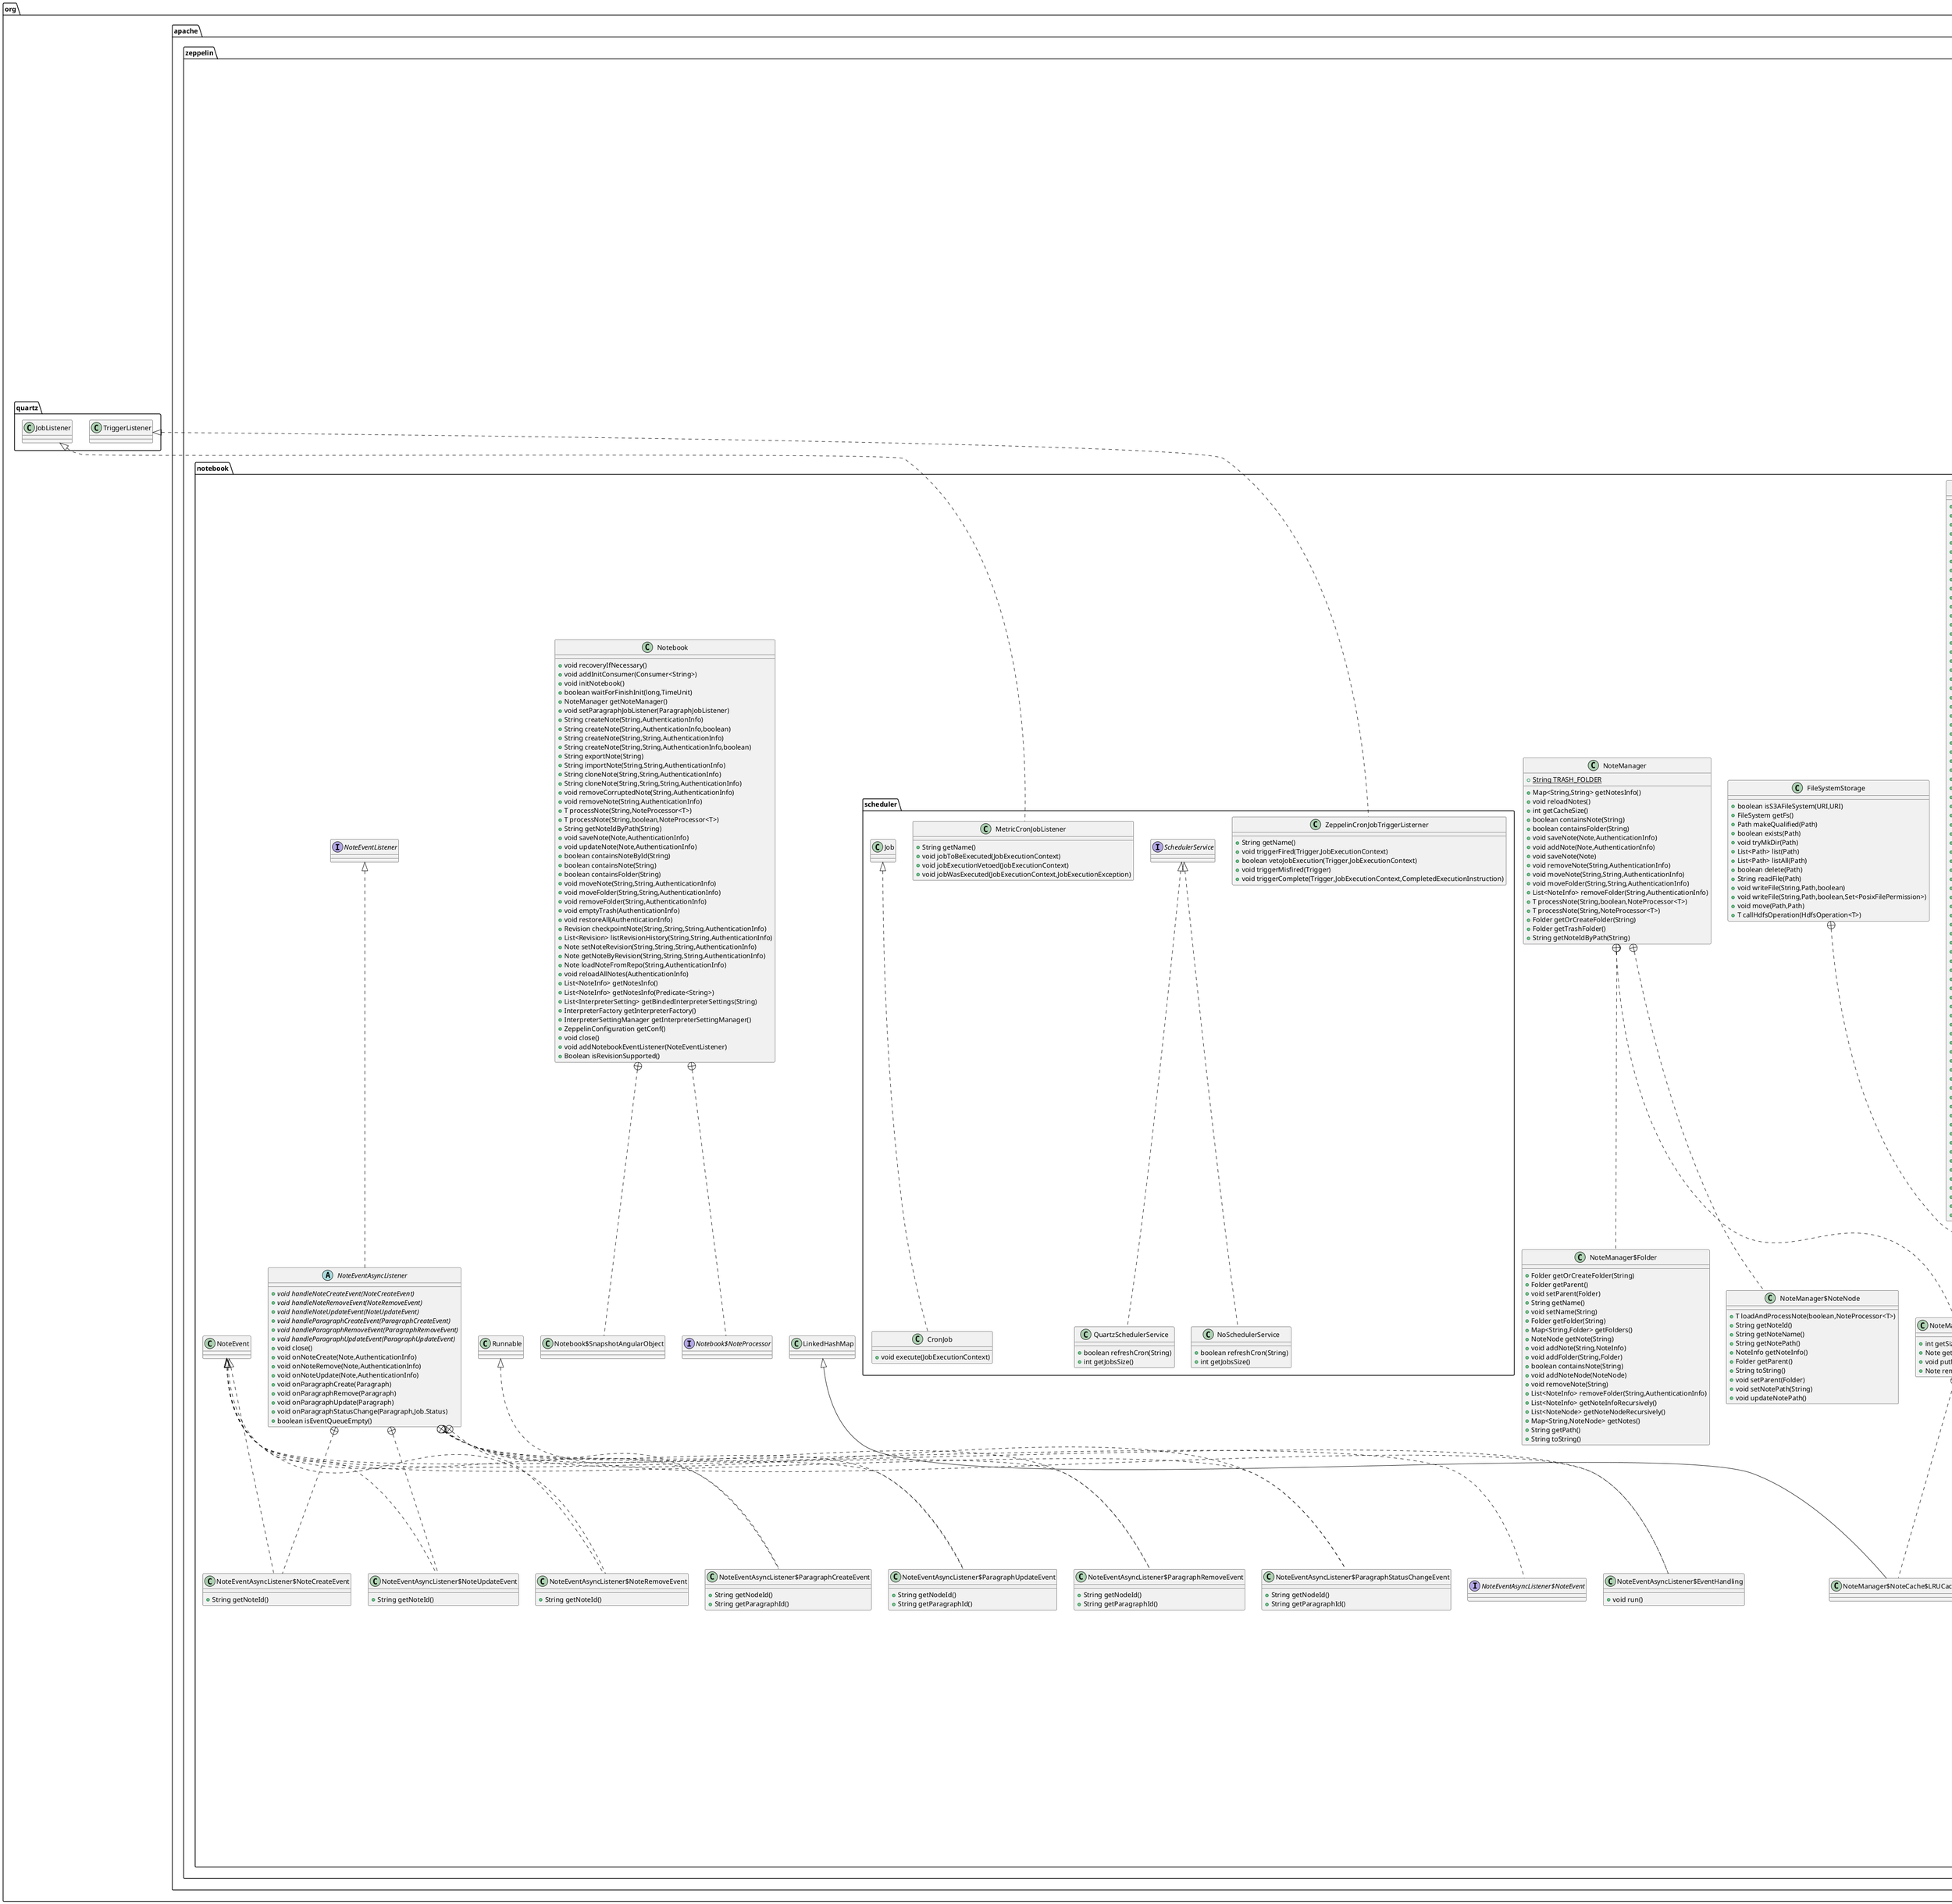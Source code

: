 @startuml
class org.apache.zeppelin.scheduler.ExecutorFactory {
+ {static} ExecutorFactory singleton()
+ ExecutorService createOrGet(String,int)
+ ScheduledExecutorService createOrGetScheduled(String,int)
+ ExecutorService getNoteJobExecutor()
+ void shutdown(String)
+ void shutdownAll()
}

class org.apache.zeppelin.scheduler.ExecutorFactory$InstanceHolder {
}

class org.apache.zeppelin.notebook.Paragraph {
+ GUI settings
+ Map<String,Paragraph> getUserParagraphMap()
+ Paragraph getUserParagraph(String)
+ void setResult(InterpreterResult)
+ Paragraph cloneParagraphForUser(String)
+ void clearUserParagraphs()
+ void addUser(Paragraph,String)
+ String getUser()
+ String getText()
+ void setText(String)
+ void parseText()
+ AuthenticationInfo getAuthenticationInfo()
+ void setAuthenticationInfo(AuthenticationInfo)
+ String getTitle()
+ void setTitle(String)
+ String getIntpText()
+ String getScriptText()
+ void setNote(Note)
+ Note getNote()
+ Map<String,String> getLocalProperties()
+ boolean isEnabled()
+ Interpreter getBindedInterpreter()
+ void setInterpreter(Interpreter)
+ Interpreter getInterpreter()
+ List<InterpreterCompletion> completion(String,int)
+ int calculateCursorPosition(String,int)
+ InterpreterResult getReturn()
+ int progress()
+ Map<String,Object> info()
+ boolean shouldSkipRunParagraph()
+ boolean execute(boolean)
+ boolean execute(String,boolean)
+ void setStatus(Status)
+ void setStatusToUserParagraph(Status)
+ Map<String,Object> getConfig()
+ void setConfig(Map<String,Object>)
+ void mergeConfig(Map<String,Object>)
+ void updateConfig(Map<String,String>)
+ void setReturn(InterpreterResult,Throwable)
+ ApplicationState createOrGetApplicationState(HeliumPackage)
+ ApplicationState getApplicationState(String)
+ List<ApplicationState> getAllApplicationStates()
+ boolean isValidInterpreter(String)
+ void updateRuntimeInfos(String,String,Map<String,String>,String,String)
+ Map<String,ParagraphRuntimeInfo> getRuntimeInfos()
+ void cleanRuntimeInfos()
+ void cleanOutputBuffer()
+ void checkpointOutput()
+ void waitUntilFinished()
+ void waitUntilRunning()
+ boolean equals(Object)
+ int hashCode()
+ String toJson()
+ Paragraph fromJson(String)
+ void updateOutputBuffer(int,InterpreterResult.Type,String)
+ void recover()
+ void setInterpreterNotFound(InterpreterNotFoundException)
+ void setUnexpectedException(Throwable)
}


abstract class org.apache.zeppelin.scheduler.Job {
+ void setId(String)
+ String getId()
+ int hashCode()
+ boolean equals(Object)
+ Status getStatus()
+ void setStatusWithoutNotification(Status)
+ void setStatus(Status)
+ void setListener(JobListener)
+ JobListener getListener()
+ boolean isTerminated()
+ boolean isRunning()
+ void onJobStarted()
+ void onJobEnded()
+ void run()
+ Throwable getException()
+ {abstract}T getReturn()
+ String getJobName()
+ void setJobName(String)
+ {abstract}int progress()
+ {abstract}Map<String,Object> info()
+ void abort()
+ boolean isAborted()
+ Date getDateCreated()
+ Date getDateStarted()
+ void setDateStarted(Date)
+ Date getDateFinished()
+ void setDateFinished(Date)
+ {abstract}void setResult(T)
+ String getErrorMessage()
+ void setErrorMessage(String)
}

enum org.apache.zeppelin.scheduler.Status {
+  UNKNOWN
+  READY
+  PENDING
+  RUNNING
+  FINISHED
+  ERROR
+  ABORT
+ boolean isReady()
+ boolean isRunning()
+ boolean isPending()
+ boolean isCompleted()
+ boolean isAbort()
+ boolean isFailed()
}


class org.apache.zeppelin.notebook.repo.GitNotebookRepo {
+ void init(ZeppelinConfiguration,NoteParser)
+ void move(String,String,String,AuthenticationInfo)
+ void move(String,String,AuthenticationInfo)
+ void remove(String,String,AuthenticationInfo)
+ void remove(String,AuthenticationInfo)
+ Revision checkpoint(String,String,String,AuthenticationInfo)
+ Note get(String,String,String,AuthenticationInfo)
+ List<Revision> revisionHistory(String,String,AuthenticationInfo)
+ Note setNoteRevision(String,String,String,AuthenticationInfo)
+ void close()
}

class org.apache.zeppelin.notebook.FileSystemStorage {
+ boolean isS3AFileSystem(URI,URI)
+ FileSystem getFs()
+ Path makeQualified(Path)
+ boolean exists(Path)
+ void tryMkDir(Path)
+ List<Path> list(Path)
+ List<Path> listAll(Path)
+ boolean delete(Path)
+ String readFile(Path)
+ void writeFile(String,Path,boolean)
+ void writeFile(String,Path,boolean,Set<PosixFilePermission>)
+ void move(Path,Path)
+ T callHdfsOperation(HdfsOperation<T>)
}

interface org.apache.zeppelin.notebook.FileSystemStorage$HdfsOperation {
}
class org.apache.zeppelin.notebook.NoteManager {
+ {static} String TRASH_FOLDER
+ Map<String,String> getNotesInfo()
+ void reloadNotes()
+ int getCacheSize()
+ boolean containsNote(String)
+ boolean containsFolder(String)
+ void saveNote(Note,AuthenticationInfo)
+ void addNote(Note,AuthenticationInfo)
+ void saveNote(Note)
+ void removeNote(String,AuthenticationInfo)
+ void moveNote(String,String,AuthenticationInfo)
+ void moveFolder(String,String,AuthenticationInfo)
+ List<NoteInfo> removeFolder(String,AuthenticationInfo)
+ T processNote(String,boolean,NoteProcessor<T>)
+ T processNote(String,NoteProcessor<T>)
+ Folder getOrCreateFolder(String)
+ Folder getTrashFolder()
+ String getNoteIdByPath(String)
}


class org.apache.zeppelin.notebook.NoteManager$Folder {
+ Folder getOrCreateFolder(String)
+ Folder getParent()
+ void setParent(Folder)
+ String getName()
+ void setName(String)
+ Folder getFolder(String)
+ Map<String,Folder> getFolders()
+ NoteNode getNote(String)
+ void addNote(String,NoteInfo)
+ void addFolder(String,Folder)
+ boolean containsNote(String)
+ void addNoteNode(NoteNode)
+ void removeNote(String)
+ List<NoteInfo> removeFolder(String,AuthenticationInfo)
+ List<NoteInfo> getNoteInfoRecursively()
+ List<NoteNode> getNoteNodeRecursively()
+ Map<String,NoteNode> getNotes()
+ String getPath()
+ String toString()
}

class org.apache.zeppelin.notebook.NoteManager$NoteNode {
+ T loadAndProcessNote(boolean,NoteProcessor<T>)
+ String getNoteId()
+ String getNoteName()
+ String getNotePath()
+ NoteInfo getNoteInfo()
+ Folder getParent()
+ String toString()
+ void setParent(Folder)
+ void setNotePath(String)
+ void updateNotePath()
}

class org.apache.zeppelin.notebook.NoteManager$NoteCache {
+ int getSize()
+ Note getNote(String)
+ void putNote(Note)
+ Note removeNote(String)
}

class org.apache.zeppelin.notebook.NoteManager$NoteCache$LRUCache {
}
interface org.apache.zeppelin.notebook.repo.NotebookRepo {
}
class org.apache.zeppelin.notebook.scheduler.QuartzSchedulerService {
+ boolean refreshCron(String)
+ int getJobsSize()
}

interface org.apache.zeppelin.notebook.repo.NotebookRepoWithVersionControl {
}
class org.apache.zeppelin.notebook.repo.NotebookRepoWithVersionControl$Revision {
+ {static} Revision EMPTY
+ String id
+ String message
+ int time
+ {static} boolean isEmpty(Revision)
}


class org.apache.zeppelin.scheduler.FIFOScheduler {
+ void runJobInScheduler(Job<?>)
+ void stop()
+ void stop(int,TimeUnit)
}

class org.apache.zeppelin.notebook.scheduler.ZeppelinCronJobTriggerListerner {
+ String getName()
+ void triggerFired(Trigger,JobExecutionContext)
+ boolean vetoJobExecution(Trigger,JobExecutionContext)
+ void triggerMisfired(Trigger)
+ void triggerComplete(Trigger,JobExecutionContext,CompletedExecutionInstruction)
}

class org.apache.zeppelin.notebook.repo.NotebookRepoSettingsInfo {
+ Type type
+ List<Map<String,String>> value
+ String selected
+ String name
+ {static} NotebookRepoSettingsInfo newInstance()
}


enum org.apache.zeppelin.notebook.repo.Type {
+  INPUT
+  DROPDOWN
}

class org.apache.zeppelin.notebook.scheduler.NoSchedulerService {
+ boolean refreshCron(String)
+ int getJobsSize()
}

class org.apache.zeppelin.notebook.Note {
+ String getPath()
+ String getParentPath()
+ boolean isParagraphRunning()
+ boolean isPersonalizedMode()
+ void setPersonalizedMode(Boolean)
+ String getId()
+ void setId(String)
+ String getName()
+ void setPath(String)
+ void setVersion(String)
+ String getDefaultInterpreterGroup()
+ void setDefaultInterpreterGroup(String)
+ Map<String,Object> getNoteParams()
+ void setNoteParams(Map<String,Object>)
+ Map<String,Input> getNoteForms()
+ void setNoteForms(Map<String,Input>)
+ void setName(String)
+ InterpreterFactory getInterpreterFactory()
+ void setInterpreterFactory(InterpreterFactory)
+ boolean isCronSupported(ZeppelinConfiguration)
+ void setCronSupported(ZeppelinConfiguration)
+ Credentials getCredentials()
+ void setCredentials(Credentials)
+ List<AngularObject> getAngularObjects(String)
+ void addOrUpdateAngularObject(String,AngularObject)
+ void deleteAngularObject(String,String,String,String)
+ Paragraph addNewParagraph(AuthenticationInfo)
+ void fireParagraphCreateEvent(Paragraph)
+ void fireParagraphRemoveEvent(Paragraph)
+ void fireParagraphUpdateEvent(Paragraph)
+ Paragraph insertNewParagraph(int,AuthenticationInfo)
+ void addParagraph(Paragraph)
+ Paragraph removeParagraph(String,String)
+ void clearParagraphOutputFields(Paragraph)
+ Paragraph clearPersonalizedParagraphOutput(String,String)
+ Paragraph clearParagraphOutput(String)
+ void clearAllParagraphOutput()
+ void moveParagraph(String,int)
+ void moveParagraph(String,int,boolean)
+ boolean isLastParagraph(String)
+ int getParagraphCount()
+ Paragraph getParagraph(String)
+ Paragraph getParagraph(int)
+ Paragraph getLastParagraph()
+ void runAll(AuthenticationInfo,boolean,boolean,Map<String,Object>)
+ boolean run(String)
+ boolean run(String,boolean)
+ boolean run(String,String,boolean,String)
+ boolean haveRunningOrPendingParagraphs()
+ boolean isTrash()
+ List<InterpreterCompletion> completion(String,String,int,AuthenticationInfo)
+ List<Paragraph> getParagraphs()
+ List<InterpreterSetting> getBindedInterpreterSettings(List<String>)
+ List<InterpreterSetting> getUsedInterpreterSettings()
+ Note getUserNote(String)
+ Map<String,Object> getConfig()
+ void setConfig(Map<String,Object>)
+ Map<String,Object> getInfo()
+ void setInfo(Map<String,Object>)
+ void setRunning(boolean)
+ void setIsolatedMode(boolean)
+ boolean isIsolatedMode()
+ void setStartTime(String)
+ String getStartTime()
+ void clearStartTime()
+ boolean isRunning()
+ String toString()
+ String toJson()
+ void postProcessParagraphs()
+ boolean equals(Object)
+ int hashCode()
+ void setNoteEventListeners(List<NoteEventListener>)
+ ReentrantReadWriteLock getLock()
+ void setRemoved(boolean)
+ boolean isRemoved()
+ ExecutionContext getExecutionContext()
+ NoteParser getNoteParser()
+ void setZeppelinConfiguration(ZeppelinConfiguration)
+ void setNoteParser(NoteParser)
}

interface org.apache.zeppelin.scheduler.JobListener {
}
class org.apache.zeppelin.notebook.repo.NotebookRepoWithSettings {
+ {static} NotebookRepoWithSettings EMPTY
+ String name
+ String className
+ List<NotebookRepoSettingsInfo> settings
+ {static} Builder builder(String)
+ boolean isEmpty()
}


class org.apache.zeppelin.notebook.repo.NotebookRepoWithSettings$Builder {
+ NotebookRepoWithSettings build()
+ Builder className(String)
+ Builder settings(List<NotebookRepoSettingsInfo>)
}

interface org.apache.zeppelin.notebook.NoteEventListener {
}
class org.apache.zeppelin.notebook.scheduler.CronJob {
+ void execute(JobExecutionContext)
}

abstract class org.apache.zeppelin.scheduler.AbstractScheduler {
+ String getName()
+ List<Job<?>> getAllJobs()
+ Job<?> getJob(String)
+ void submit(Job<?>)
+ Job<?> cancel(String)
+ void run()
+ {abstract}void runJobInScheduler(Job<?>)
+ void stop()
}

abstract class org.apache.zeppelin.scheduler.JobWithProgressPoller {
+ void onJobStarted()
+ void onJobEnded()
}

class org.apache.zeppelin.notebook.repo.InMemoryNotebookRepo {
+ void init(ZeppelinConfiguration,NoteParser)
+ Map<String,NoteInfo> list(AuthenticationInfo)
+ Note get(String,String,AuthenticationInfo)
+ void save(Note,AuthenticationInfo)
+ void move(String,String,String,AuthenticationInfo)
+ void move(String,String,AuthenticationInfo)
+ void remove(String,String,AuthenticationInfo)
+ void remove(String,AuthenticationInfo)
+ void close()
+ List<NotebookRepoSettingsInfo> getSettings(AuthenticationInfo)
+ void updateSettings(Map<String,String>,AuthenticationInfo)
+ void reset()
}

interface org.apache.zeppelin.notebook.scheduler.SchedulerService {
}
abstract class org.apache.zeppelin.notebook.NoteEventAsyncListener {
+ {abstract}void handleNoteCreateEvent(NoteCreateEvent)
+ {abstract}void handleNoteRemoveEvent(NoteRemoveEvent)
+ {abstract}void handleNoteUpdateEvent(NoteUpdateEvent)
+ {abstract}void handleParagraphCreateEvent(ParagraphCreateEvent)
+ {abstract}void handleParagraphRemoveEvent(ParagraphRemoveEvent)
+ {abstract}void handleParagraphUpdateEvent(ParagraphUpdateEvent)
+ void close()
+ void onNoteCreate(Note,AuthenticationInfo)
+ void onNoteRemove(Note,AuthenticationInfo)
+ void onNoteUpdate(Note,AuthenticationInfo)
+ void onParagraphCreate(Paragraph)
+ void onParagraphRemove(Paragraph)
+ void onParagraphUpdate(Paragraph)
+ void onParagraphStatusChange(Paragraph,Job.Status)
+ boolean isEventQueueEmpty()
}

class org.apache.zeppelin.notebook.NoteEventAsyncListener$EventHandling {
+ void run()
}

interface org.apache.zeppelin.notebook.NoteEventAsyncListener$NoteEvent {
}
class org.apache.zeppelin.notebook.NoteEventAsyncListener$NoteCreateEvent {
+ String getNoteId()
}

class org.apache.zeppelin.notebook.NoteEventAsyncListener$NoteUpdateEvent {
+ String getNoteId()
}

class org.apache.zeppelin.notebook.NoteEventAsyncListener$NoteRemoveEvent {
+ String getNoteId()
}

class org.apache.zeppelin.notebook.NoteEventAsyncListener$ParagraphCreateEvent {
+ String getNodeId()
+ String getParagraphId()
}

class org.apache.zeppelin.notebook.NoteEventAsyncListener$ParagraphUpdateEvent {
+ String getNodeId()
+ String getParagraphId()
}

class org.apache.zeppelin.notebook.NoteEventAsyncListener$ParagraphRemoveEvent {
+ String getNodeId()
+ String getParagraphId()
}

class org.apache.zeppelin.notebook.NoteEventAsyncListener$ParagraphStatusChangeEvent {
+ String getNodeId()
+ String getParagraphId()
}

class org.apache.zeppelin.notebook.scheduler.MetricCronJobListener {
+ String getName()
+ void jobToBeExecuted(JobExecutionContext)
+ void jobExecutionVetoed(JobExecutionContext)
+ void jobWasExecuted(JobExecutionContext,JobExecutionException)
}

interface org.apache.zeppelin.scheduler.Scheduler {
}
class org.apache.zeppelin.scheduler.ParallelScheduler {
+ void runJobInScheduler(Job<?>)
+ void stop()
+ void stop(int,TimeUnit)
}

class org.apache.zeppelin.notebook.repo.VFSNotebookRepo {
+ void init(ZeppelinConfiguration,NoteParser)
+ Map<String,NoteInfo> list(AuthenticationInfo)
+ Note get(String,String,AuthenticationInfo)
+ void save(Note,AuthenticationInfo)
+ void move(String,String,String,AuthenticationInfo)
+ void move(String,String,AuthenticationInfo)
+ void remove(String,String,AuthenticationInfo)
+ void remove(String,AuthenticationInfo)
+ void close()
+ List<NotebookRepoSettingsInfo> getSettings(AuthenticationInfo)
+ void updateSettings(Map<String,String>,AuthenticationInfo)
}

abstract class org.apache.zeppelin.notebook.repo.AbstractNotebookRepo {
+ void init(ZeppelinConfiguration,NoteParser)
+ NoteParser getNoteParser()
}

class org.apache.zeppelin.notebook.repo.NotebookRepoSync {
+ void init(ZeppelinConfiguration,NoteParser)
+ List<NotebookRepoWithSettings> getNotebookRepos(AuthenticationInfo)
+ NotebookRepoWithSettings updateNotebookRepo(String,Map<String,String>,AuthenticationInfo)
+ Map<String,NoteInfo> list(AuthenticationInfo)
+ Note get(String,String,AuthenticationInfo)
+ void save(Note,AuthenticationInfo)
+ void move(String,String,String,AuthenticationInfo)
+ void move(String,String,AuthenticationInfo)
+ void remove(String,String,AuthenticationInfo)
+ void remove(String,AuthenticationInfo)
+ void sync(AuthenticationInfo)
+ int getRepoCount()
+ NotebookRepo getRepo(int)
+ void close()
+ boolean isRevisionSupportedInDefaultRepo()
+ boolean isRevisionSupportedInRepo(int)
+ Revision checkpoint(String,String,String,AuthenticationInfo)
+ Note get(String,String,String,AuthenticationInfo)
+ List<Revision> revisionHistory(String,String,AuthenticationInfo)
+ List<NotebookRepoSettingsInfo> getSettings(AuthenticationInfo)
+ void updateSettings(Map<String,String>,AuthenticationInfo)
+ Note setNoteRevision(String,String,String,AuthenticationInfo)
+ NoteParser getNoteParser()
}

class org.apache.zeppelin.scheduler.RemoteScheduler {
+ void runJobInScheduler(Job<?>)
+ void stop(int,TimeUnit)
}

class org.apache.zeppelin.scheduler.RemoteScheduler$JobStatusPoller {
+ void run()
+ void shutdown()
+ Status getStatus()
}

class org.apache.zeppelin.scheduler.RemoteScheduler$JobRunner {
+ boolean isJobSubmittedInRemote()
+ boolean isJobExecuted()
+ void run()
+ void onProgressUpdate(Job<?>,int)
+ void onStatusChange(Job<?>,Status,Status)
}

class org.apache.zeppelin.scheduler.JobProgressPoller {
+ {static} long DEFAULT_INTERVAL_MSEC
+ void run()
}


class org.apache.zeppelin.notebook.Notebook {
+ void recoveryIfNecessary()
+ void addInitConsumer(Consumer<String>)
+ void initNotebook()
+ boolean waitForFinishInit(long,TimeUnit)
+ NoteManager getNoteManager()
+ void setParagraphJobListener(ParagraphJobListener)
+ String createNote(String,AuthenticationInfo)
+ String createNote(String,AuthenticationInfo,boolean)
+ String createNote(String,String,AuthenticationInfo)
+ String createNote(String,String,AuthenticationInfo,boolean)
+ String exportNote(String)
+ String importNote(String,String,AuthenticationInfo)
+ String cloneNote(String,String,AuthenticationInfo)
+ String cloneNote(String,String,String,AuthenticationInfo)
+ void removeCorruptedNote(String,AuthenticationInfo)
+ void removeNote(String,AuthenticationInfo)
+ T processNote(String,NoteProcessor<T>)
+ T processNote(String,boolean,NoteProcessor<T>)
+ String getNoteIdByPath(String)
+ void saveNote(Note,AuthenticationInfo)
+ void updateNote(Note,AuthenticationInfo)
+ boolean containsNoteById(String)
+ boolean containsNote(String)
+ boolean containsFolder(String)
+ void moveNote(String,String,AuthenticationInfo)
+ void moveFolder(String,String,AuthenticationInfo)
+ void removeFolder(String,AuthenticationInfo)
+ void emptyTrash(AuthenticationInfo)
+ void restoreAll(AuthenticationInfo)
+ Revision checkpointNote(String,String,String,AuthenticationInfo)
+ List<Revision> listRevisionHistory(String,String,AuthenticationInfo)
+ Note setNoteRevision(String,String,String,AuthenticationInfo)
+ Note getNoteByRevision(String,String,String,AuthenticationInfo)
+ Note loadNoteFromRepo(String,AuthenticationInfo)
+ void reloadAllNotes(AuthenticationInfo)
+ List<NoteInfo> getNotesInfo()
+ List<NoteInfo> getNotesInfo(Predicate<String>)
+ List<InterpreterSetting> getBindedInterpreterSettings(String)
+ InterpreterFactory getInterpreterFactory()
+ InterpreterSettingManager getInterpreterSettingManager()
+ ZeppelinConfiguration getConf()
+ void close()
+ void addNotebookEventListener(NoteEventListener)
+ Boolean isRevisionSupported()
}

class org.apache.zeppelin.notebook.Notebook$SnapshotAngularObject {
}
interface org.apache.zeppelin.notebook.Notebook$NoteProcessor {
}


org.apache.zeppelin.scheduler.ExecutorFactory +.. org.apache.zeppelin.scheduler.ExecutorFactory$InstanceHolder

org.apache.zeppelin.scheduler.JobWithProgressPoller <|-- org.apache.zeppelin.notebook.Paragraph
org.apache.zeppelin.notebook.repo.NotebookRepoWithVersionControl <|.. org.apache.zeppelin.notebook.repo.GitNotebookRepo
org.apache.zeppelin.notebook.repo.VFSNotebookRepo <|-- org.apache.zeppelin.notebook.repo.GitNotebookRepo
org.apache.zeppelin.notebook.FileSystemStorage +.. org.apache.zeppelin.notebook.FileSystemStorage$HdfsOperation
org.apache.zeppelin.notebook.NoteManager +.. org.apache.zeppelin.notebook.NoteManager$Folder
org.apache.zeppelin.notebook.NoteManager +.. org.apache.zeppelin.notebook.NoteManager$NoteNode
org.apache.zeppelin.notebook.NoteManager +.. org.apache.zeppelin.notebook.NoteManager$NoteCache
org.apache.zeppelin.notebook.NoteManager$NoteCache +.. org.apache.zeppelin.notebook.NoteManager$NoteCache$LRUCache
org.apache.zeppelin.notebook.LinkedHashMap <|-- org.apache.zeppelin.notebook.NoteManager$NoteCache$LRUCache

org.apache.zeppelin.notebook.scheduler.SchedulerService <|.. org.apache.zeppelin.notebook.scheduler.QuartzSchedulerService
org.apache.zeppelin.notebook.repo.NotebookRepo <|-- org.apache.zeppelin.notebook.repo.NotebookRepoWithVersionControl
org.apache.zeppelin.notebook.repo.NotebookRepoWithVersionControl +.. org.apache.zeppelin.notebook.repo.NotebookRepoWithVersionControl$Revision
org.apache.zeppelin.scheduler.AbstractScheduler <|-- org.apache.zeppelin.scheduler.FIFOScheduler
org.quartz.TriggerListener <|.. org.apache.zeppelin.notebook.scheduler.ZeppelinCronJobTriggerListerner
org.apache.zeppelin.notebook.scheduler.SchedulerService <|.. org.apache.zeppelin.notebook.scheduler.NoSchedulerService
org.apache.zeppelin.common.JsonSerializable <|.. org.apache.zeppelin.notebook.Note
org.apache.zeppelin.notebook.repo.NotebookRepoWithSettings +.. org.apache.zeppelin.notebook.repo.NotebookRepoWithSettings$Builder
org.apache.zeppelin.notebook.scheduler.Job <|.. org.apache.zeppelin.notebook.scheduler.CronJob
org.apache.zeppelin.scheduler.Scheduler <|.. org.apache.zeppelin.scheduler.AbstractScheduler
org.apache.zeppelin.scheduler.Job <|-- org.apache.zeppelin.scheduler.JobWithProgressPoller
org.apache.zeppelin.notebook.repo.AbstractNotebookRepo <|-- org.apache.zeppelin.notebook.repo.InMemoryNotebookRepo
org.apache.zeppelin.notebook.NoteEventListener <|.. org.apache.zeppelin.notebook.NoteEventAsyncListener
org.apache.zeppelin.notebook.NoteEventAsyncListener +.. org.apache.zeppelin.notebook.NoteEventAsyncListener$EventHandling
org.apache.zeppelin.notebook.Runnable <|.. org.apache.zeppelin.notebook.NoteEventAsyncListener$EventHandling
org.apache.zeppelin.notebook.NoteEventAsyncListener +.. org.apache.zeppelin.notebook.NoteEventAsyncListener$NoteEvent
org.apache.zeppelin.notebook.NoteEventAsyncListener +.. org.apache.zeppelin.notebook.NoteEventAsyncListener$NoteCreateEvent
org.apache.zeppelin.notebook.NoteEvent <|.. org.apache.zeppelin.notebook.NoteEventAsyncListener$NoteCreateEvent
org.apache.zeppelin.notebook.NoteEventAsyncListener +.. org.apache.zeppelin.notebook.NoteEventAsyncListener$NoteUpdateEvent
org.apache.zeppelin.notebook.NoteEvent <|.. org.apache.zeppelin.notebook.NoteEventAsyncListener$NoteUpdateEvent
org.apache.zeppelin.notebook.NoteEventAsyncListener +.. org.apache.zeppelin.notebook.NoteEventAsyncListener$NoteRemoveEvent
org.apache.zeppelin.notebook.NoteEvent <|.. org.apache.zeppelin.notebook.NoteEventAsyncListener$NoteRemoveEvent
org.apache.zeppelin.notebook.NoteEventAsyncListener +.. org.apache.zeppelin.notebook.NoteEventAsyncListener$ParagraphCreateEvent
org.apache.zeppelin.notebook.NoteEvent <|.. org.apache.zeppelin.notebook.NoteEventAsyncListener$ParagraphCreateEvent
org.apache.zeppelin.notebook.NoteEventAsyncListener +.. org.apache.zeppelin.notebook.NoteEventAsyncListener$ParagraphUpdateEvent
org.apache.zeppelin.notebook.NoteEvent <|.. org.apache.zeppelin.notebook.NoteEventAsyncListener$ParagraphUpdateEvent
org.apache.zeppelin.notebook.NoteEventAsyncListener +.. org.apache.zeppelin.notebook.NoteEventAsyncListener$ParagraphRemoveEvent
org.apache.zeppelin.notebook.NoteEvent <|.. org.apache.zeppelin.notebook.NoteEventAsyncListener$ParagraphRemoveEvent
org.apache.zeppelin.notebook.NoteEventAsyncListener +.. org.apache.zeppelin.notebook.NoteEventAsyncListener$ParagraphStatusChangeEvent
org.apache.zeppelin.notebook.NoteEvent <|.. org.apache.zeppelin.notebook.NoteEventAsyncListener$ParagraphStatusChangeEvent
org.quartz.JobListener <|.. org.apache.zeppelin.notebook.scheduler.MetricCronJobListener
org.apache.zeppelin.scheduler.Runnable <|-- org.apache.zeppelin.scheduler.Scheduler
org.apache.zeppelin.scheduler.AbstractScheduler <|-- org.apache.zeppelin.scheduler.ParallelScheduler
org.apache.zeppelin.notebook.repo.AbstractNotebookRepo <|-- org.apache.zeppelin.notebook.repo.VFSNotebookRepo
org.apache.zeppelin.notebook.repo.NotebookRepo <|.. org.apache.zeppelin.notebook.repo.AbstractNotebookRepo
org.apache.zeppelin.notebook.repo.NotebookRepoWithVersionControl <|.. org.apache.zeppelin.notebook.repo.NotebookRepoSync
org.apache.zeppelin.scheduler.AbstractScheduler <|-- org.apache.zeppelin.scheduler.RemoteScheduler
org.apache.zeppelin.scheduler.RemoteScheduler +.. org.apache.zeppelin.scheduler.RemoteScheduler$JobStatusPoller
org.apache.zeppelin.scheduler.Thread <|-- org.apache.zeppelin.scheduler.RemoteScheduler$JobStatusPoller
org.apache.zeppelin.scheduler.RemoteScheduler +.. org.apache.zeppelin.scheduler.RemoteScheduler$JobRunner
org.apache.zeppelin.scheduler.Runnable <|.. org.apache.zeppelin.scheduler.RemoteScheduler$JobRunner
org.apache.zeppelin.scheduler.JobListener <|.. org.apache.zeppelin.scheduler.RemoteScheduler$JobRunner
org.apache.zeppelin.scheduler.Thread <|-- org.apache.zeppelin.scheduler.JobProgressPoller
org.apache.zeppelin.notebook.Notebook +.. org.apache.zeppelin.notebook.Notebook$SnapshotAngularObject
org.apache.zeppelin.notebook.Notebook +.. org.apache.zeppelin.notebook.Notebook$NoteProcessor
@enduml